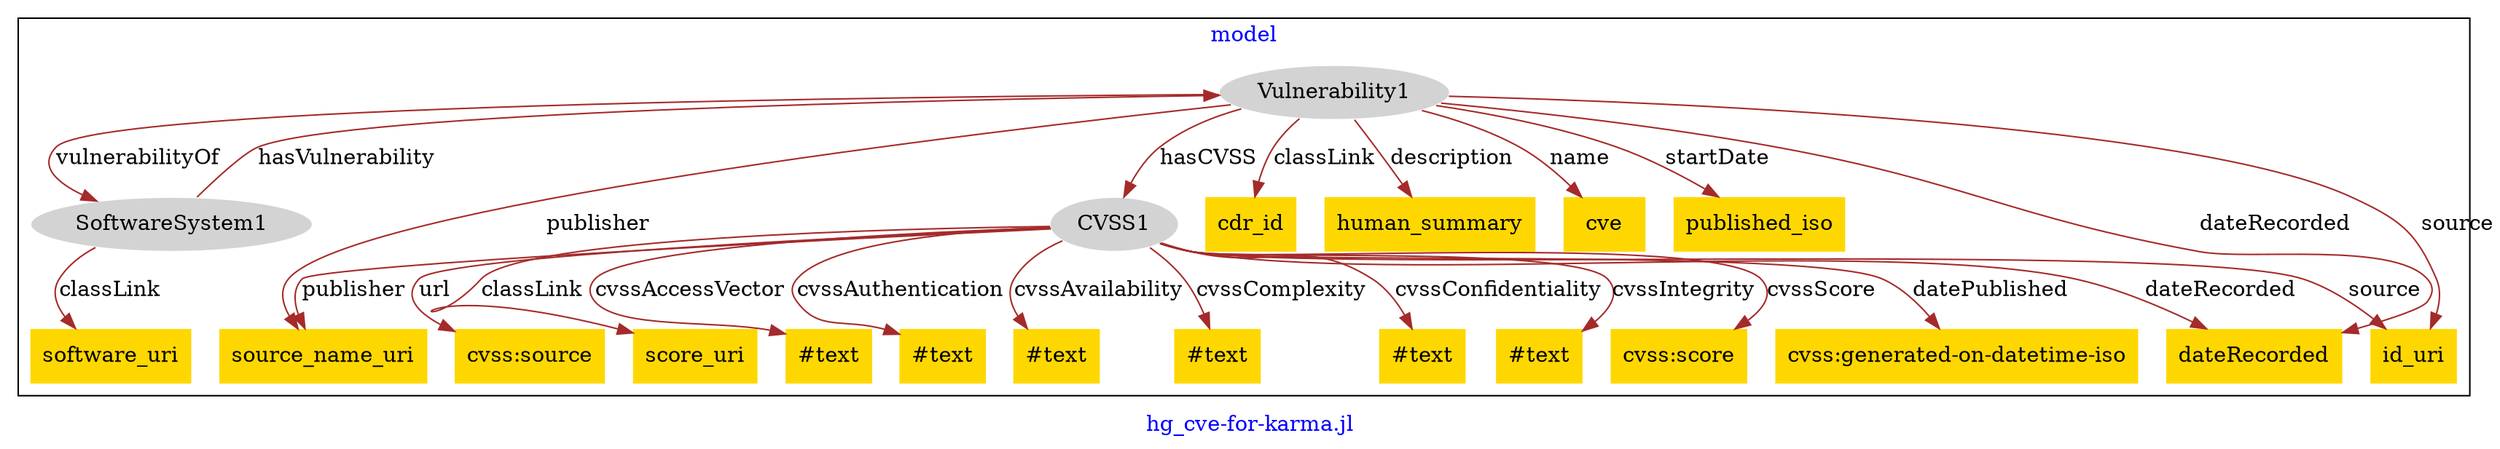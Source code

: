 digraph n0 {
fontcolor="blue"
remincross="true"
label="hg_cve-for-karma.jl"
subgraph cluster {
label="model"
n2[style="filled",color="white",fillcolor="lightgray",label="CVSS1"];
n3[shape="plaintext",style="filled",fillcolor="gold",label="score_uri"];
n4[shape="plaintext",style="filled",fillcolor="gold",label="#text"];
n5[shape="plaintext",style="filled",fillcolor="gold",label="#text"];
n6[shape="plaintext",style="filled",fillcolor="gold",label="#text"];
n7[shape="plaintext",style="filled",fillcolor="gold",label="#text"];
n8[shape="plaintext",style="filled",fillcolor="gold",label="#text"];
n9[shape="plaintext",style="filled",fillcolor="gold",label="#text"];
n10[shape="plaintext",style="filled",fillcolor="gold",label="cvss:score"];
n11[shape="plaintext",style="filled",fillcolor="gold",label="cvss:generated-on-datetime-iso"];
n12[shape="plaintext",style="filled",fillcolor="gold",label="source_name_uri"];
n13[shape="plaintext",style="filled",fillcolor="gold",label="cvss:source"];
n14[style="filled",color="white",fillcolor="lightgray",label="SoftwareSystem1"];
n15[shape="plaintext",style="filled",fillcolor="gold",label="software_uri"];
n16[style="filled",color="white",fillcolor="lightgray",label="Vulnerability1"];
n17[shape="plaintext",style="filled",fillcolor="gold",label="cdr_id"];
n18[shape="plaintext",style="filled",fillcolor="gold",label="human_summary"];
n19[shape="plaintext",style="filled",fillcolor="gold",label="cve"];
n20[shape="plaintext",style="filled",fillcolor="gold",label="published_iso"];
n21[shape="plaintext",style="filled",fillcolor="gold",label="dateRecorded"];
n22[shape="plaintext",style="filled",fillcolor="gold",label="id_uri"];
}
n2 -> n3[color="brown",fontcolor="black",label="classLink"]
n2 -> n4[color="brown",fontcolor="black",label="cvssAccessVector"]
n2 -> n5[color="brown",fontcolor="black",label="cvssAuthentication"]
n2 -> n6[color="brown",fontcolor="black",label="cvssAvailability"]
n2 -> n7[color="brown",fontcolor="black",label="cvssComplexity"]
n2 -> n8[color="brown",fontcolor="black",label="cvssConfidentiality"]
n2 -> n9[color="brown",fontcolor="black",label="cvssIntegrity"]
n2 -> n10[color="brown",fontcolor="black",label="cvssScore"]
n2 -> n11[color="brown",fontcolor="black",label="datePublished"]
n2 -> n12[color="brown",fontcolor="black",label="publisher"]
n2 -> n13[color="brown",fontcolor="black",label="url"]
n14 -> n15[color="brown",fontcolor="black",label="classLink"]
n16 -> n17[color="brown",fontcolor="black",label="classLink"]
n16 -> n18[color="brown",fontcolor="black",label="description"]
n16 -> n19[color="brown",fontcolor="black",label="name"]
n16 -> n12[color="brown",fontcolor="black",label="publisher"]
n16 -> n20[color="brown",fontcolor="black",label="startDate"]
n16 -> n2[color="brown",fontcolor="black",label="hasCVSS"]
n14 -> n16[color="brown",fontcolor="black",label="hasVulnerability"]
n16 -> n21[color="brown",fontcolor="black",label="dateRecorded"]
n16 -> n14[color="brown",fontcolor="black",label="vulnerabilityOf"]
n2 -> n21[color="brown",fontcolor="black",label="dateRecorded"]
n2 -> n22[color="brown",fontcolor="black",label="source"]
n16 -> n22[color="brown",fontcolor="black",label="source"]
}
